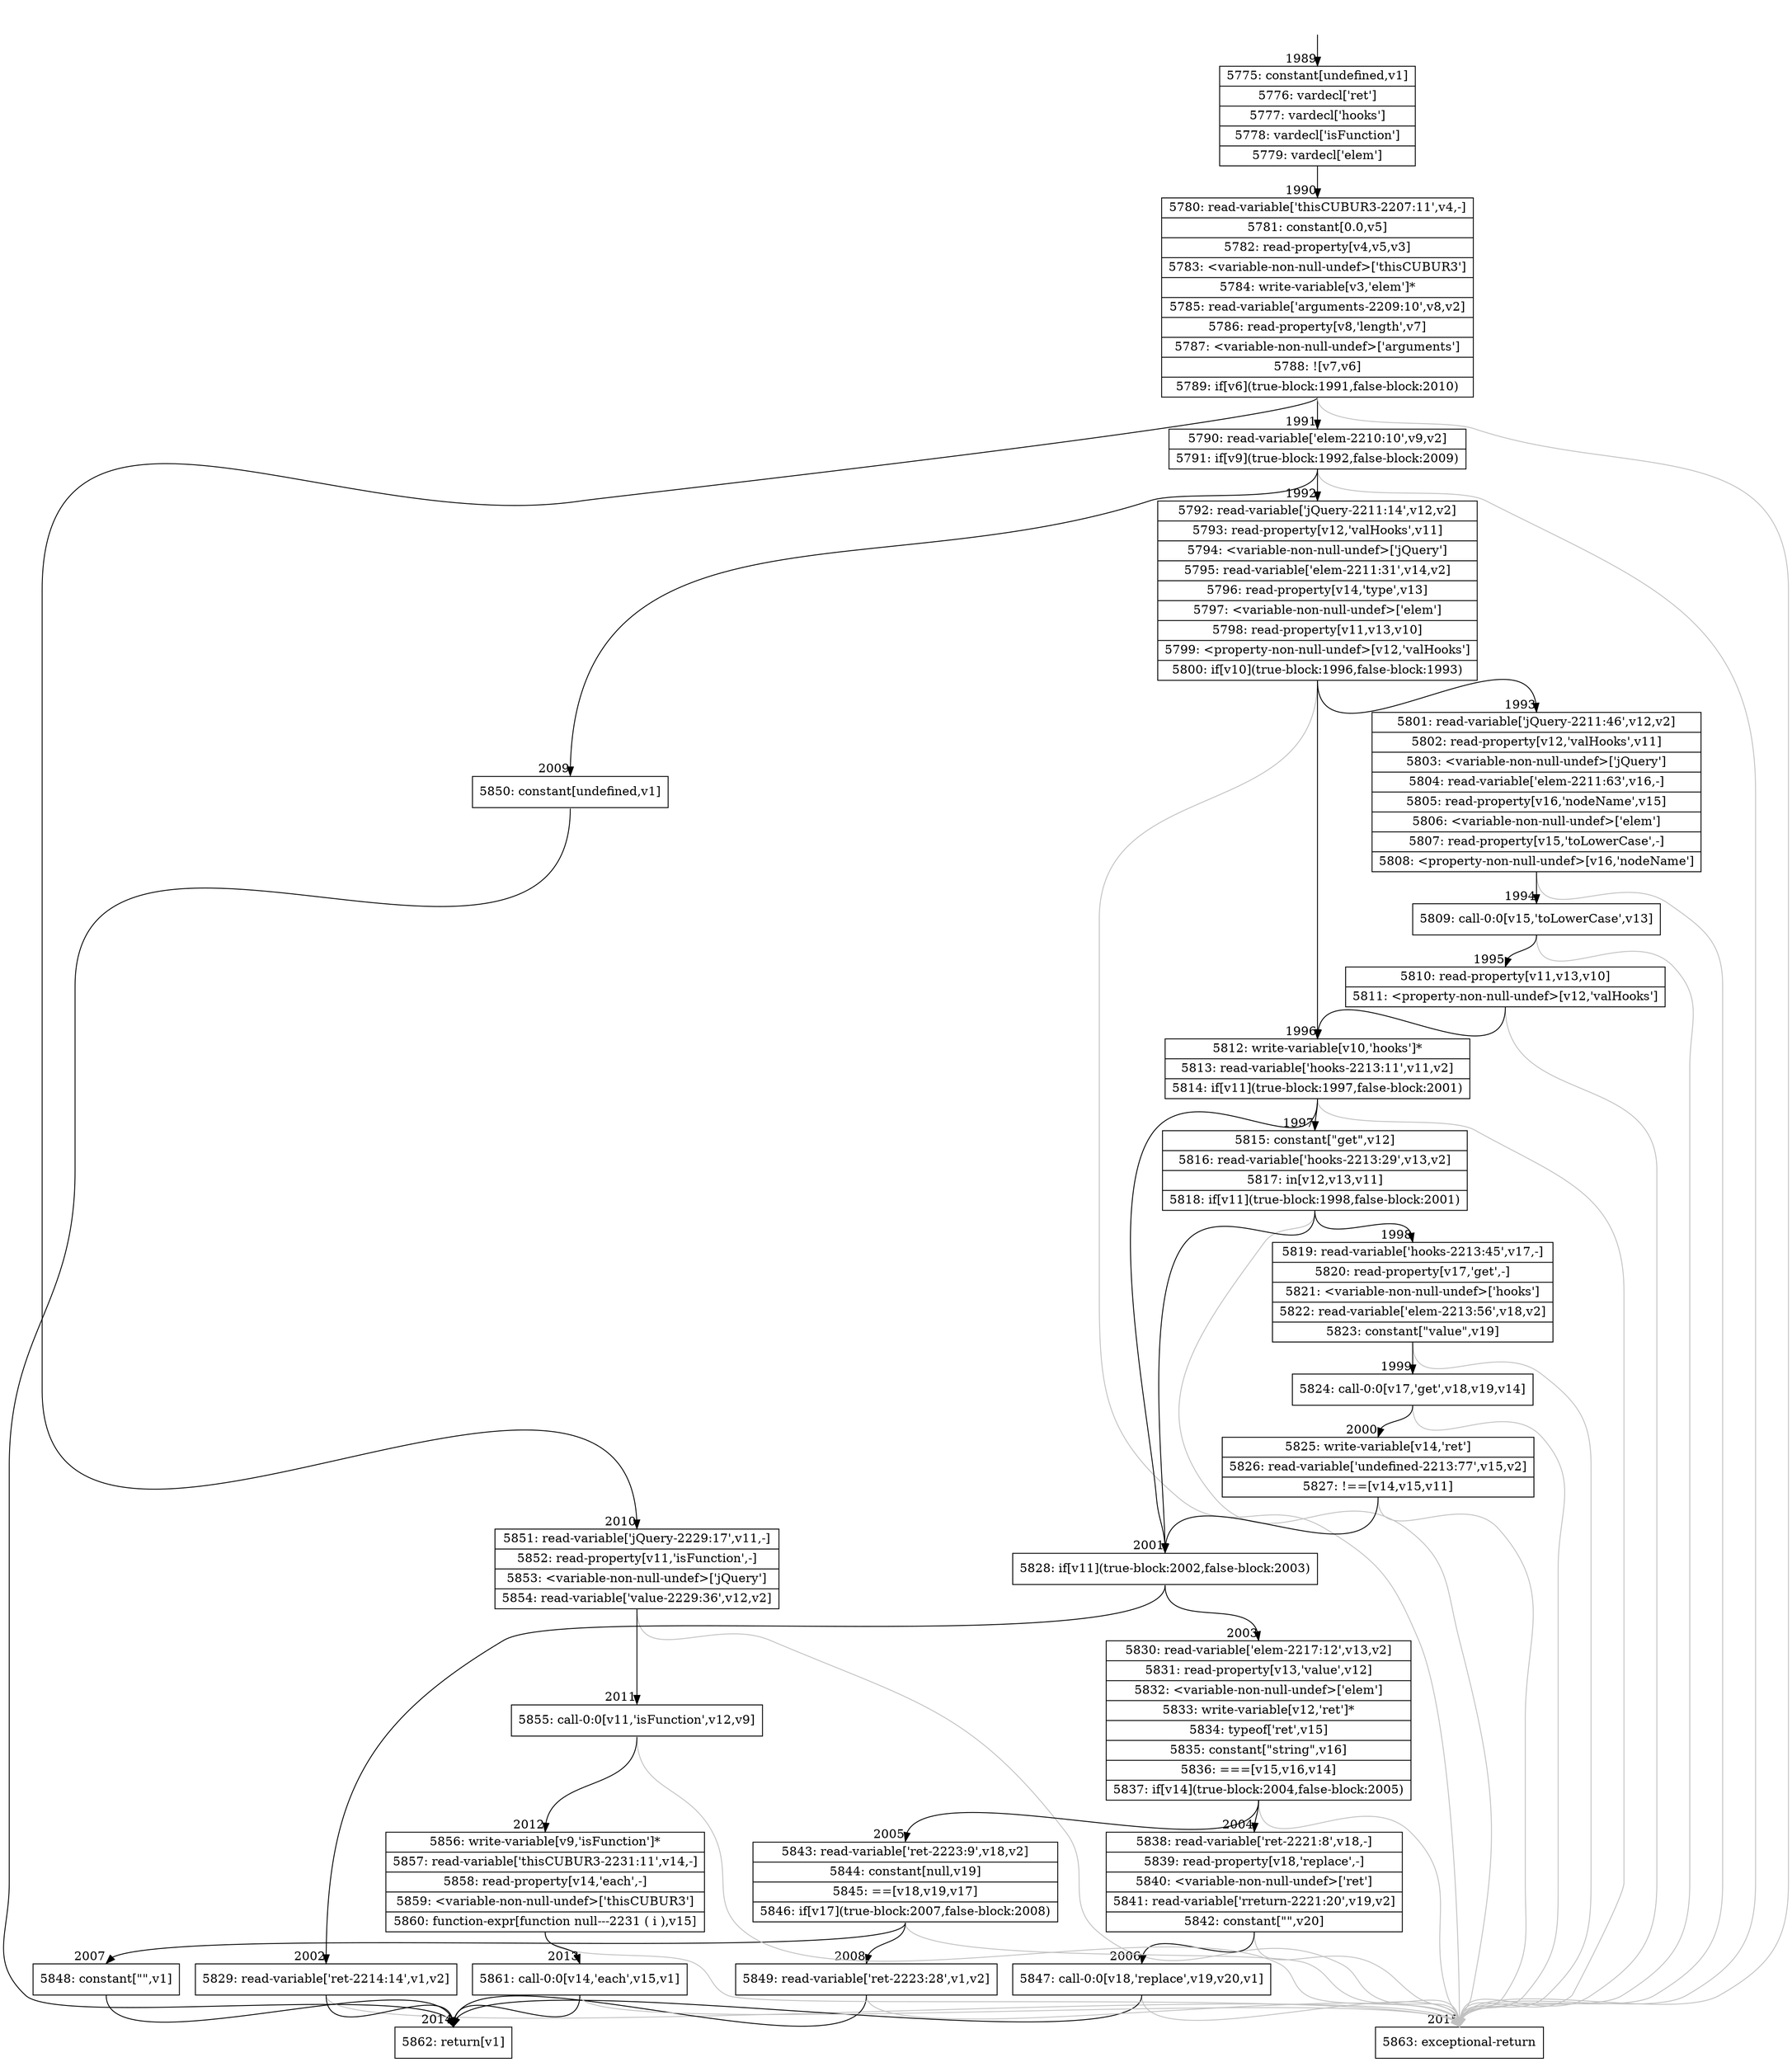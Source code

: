 digraph {
rankdir="TD"
BB_entry137[shape=none,label=""];
BB_entry137 -> BB1989 [tailport=s, headport=n, headlabel="    1989"]
BB1989 [shape=record label="{5775: constant[undefined,v1]|5776: vardecl['ret']|5777: vardecl['hooks']|5778: vardecl['isFunction']|5779: vardecl['elem']}" ] 
BB1989 -> BB1990 [tailport=s, headport=n, headlabel="      1990"]
BB1990 [shape=record label="{5780: read-variable['thisCUBUR3-2207:11',v4,-]|5781: constant[0.0,v5]|5782: read-property[v4,v5,v3]|5783: \<variable-non-null-undef\>['thisCUBUR3']|5784: write-variable[v3,'elem']*|5785: read-variable['arguments-2209:10',v8,v2]|5786: read-property[v8,'length',v7]|5787: \<variable-non-null-undef\>['arguments']|5788: ![v7,v6]|5789: if[v6](true-block:1991,false-block:2010)}" ] 
BB1990 -> BB1991 [tailport=s, headport=n, headlabel="      1991"]
BB1990 -> BB2010 [tailport=s, headport=n, headlabel="      2010"]
BB1990 -> BB2015 [tailport=s, headport=n, color=gray, headlabel="      2015"]
BB1991 [shape=record label="{5790: read-variable['elem-2210:10',v9,v2]|5791: if[v9](true-block:1992,false-block:2009)}" ] 
BB1991 -> BB1992 [tailport=s, headport=n, headlabel="      1992"]
BB1991 -> BB2009 [tailport=s, headport=n, headlabel="      2009"]
BB1991 -> BB2015 [tailport=s, headport=n, color=gray]
BB1992 [shape=record label="{5792: read-variable['jQuery-2211:14',v12,v2]|5793: read-property[v12,'valHooks',v11]|5794: \<variable-non-null-undef\>['jQuery']|5795: read-variable['elem-2211:31',v14,v2]|5796: read-property[v14,'type',v13]|5797: \<variable-non-null-undef\>['elem']|5798: read-property[v11,v13,v10]|5799: \<property-non-null-undef\>[v12,'valHooks']|5800: if[v10](true-block:1996,false-block:1993)}" ] 
BB1992 -> BB1996 [tailport=s, headport=n, headlabel="      1996"]
BB1992 -> BB1993 [tailport=s, headport=n, headlabel="      1993"]
BB1992 -> BB2015 [tailport=s, headport=n, color=gray]
BB1993 [shape=record label="{5801: read-variable['jQuery-2211:46',v12,v2]|5802: read-property[v12,'valHooks',v11]|5803: \<variable-non-null-undef\>['jQuery']|5804: read-variable['elem-2211:63',v16,-]|5805: read-property[v16,'nodeName',v15]|5806: \<variable-non-null-undef\>['elem']|5807: read-property[v15,'toLowerCase',-]|5808: \<property-non-null-undef\>[v16,'nodeName']}" ] 
BB1993 -> BB1994 [tailport=s, headport=n, headlabel="      1994"]
BB1993 -> BB2015 [tailport=s, headport=n, color=gray]
BB1994 [shape=record label="{5809: call-0:0[v15,'toLowerCase',v13]}" ] 
BB1994 -> BB1995 [tailport=s, headport=n, headlabel="      1995"]
BB1994 -> BB2015 [tailport=s, headport=n, color=gray]
BB1995 [shape=record label="{5810: read-property[v11,v13,v10]|5811: \<property-non-null-undef\>[v12,'valHooks']}" ] 
BB1995 -> BB1996 [tailport=s, headport=n]
BB1995 -> BB2015 [tailport=s, headport=n, color=gray]
BB1996 [shape=record label="{5812: write-variable[v10,'hooks']*|5813: read-variable['hooks-2213:11',v11,v2]|5814: if[v11](true-block:1997,false-block:2001)}" ] 
BB1996 -> BB2001 [tailport=s, headport=n, headlabel="      2001"]
BB1996 -> BB1997 [tailport=s, headport=n, headlabel="      1997"]
BB1996 -> BB2015 [tailport=s, headport=n, color=gray]
BB1997 [shape=record label="{5815: constant[\"get\",v12]|5816: read-variable['hooks-2213:29',v13,v2]|5817: in[v12,v13,v11]|5818: if[v11](true-block:1998,false-block:2001)}" ] 
BB1997 -> BB2001 [tailport=s, headport=n]
BB1997 -> BB1998 [tailport=s, headport=n, headlabel="      1998"]
BB1997 -> BB2015 [tailport=s, headport=n, color=gray]
BB1998 [shape=record label="{5819: read-variable['hooks-2213:45',v17,-]|5820: read-property[v17,'get',-]|5821: \<variable-non-null-undef\>['hooks']|5822: read-variable['elem-2213:56',v18,v2]|5823: constant[\"value\",v19]}" ] 
BB1998 -> BB1999 [tailport=s, headport=n, headlabel="      1999"]
BB1998 -> BB2015 [tailport=s, headport=n, color=gray]
BB1999 [shape=record label="{5824: call-0:0[v17,'get',v18,v19,v14]}" ] 
BB1999 -> BB2000 [tailport=s, headport=n, headlabel="      2000"]
BB1999 -> BB2015 [tailport=s, headport=n, color=gray]
BB2000 [shape=record label="{5825: write-variable[v14,'ret']|5826: read-variable['undefined-2213:77',v15,v2]|5827: !==[v14,v15,v11]}" ] 
BB2000 -> BB2001 [tailport=s, headport=n]
BB2000 -> BB2015 [tailport=s, headport=n, color=gray]
BB2001 [shape=record label="{5828: if[v11](true-block:2002,false-block:2003)}" ] 
BB2001 -> BB2002 [tailport=s, headport=n, headlabel="      2002"]
BB2001 -> BB2003 [tailport=s, headport=n, headlabel="      2003"]
BB2002 [shape=record label="{5829: read-variable['ret-2214:14',v1,v2]}" ] 
BB2002 -> BB2014 [tailport=s, headport=n, headlabel="      2014"]
BB2002 -> BB2015 [tailport=s, headport=n, color=gray]
BB2003 [shape=record label="{5830: read-variable['elem-2217:12',v13,v2]|5831: read-property[v13,'value',v12]|5832: \<variable-non-null-undef\>['elem']|5833: write-variable[v12,'ret']*|5834: typeof['ret',v15]|5835: constant[\"string\",v16]|5836: ===[v15,v16,v14]|5837: if[v14](true-block:2004,false-block:2005)}" ] 
BB2003 -> BB2004 [tailport=s, headport=n, headlabel="      2004"]
BB2003 -> BB2005 [tailport=s, headport=n, headlabel="      2005"]
BB2003 -> BB2015 [tailport=s, headport=n, color=gray]
BB2004 [shape=record label="{5838: read-variable['ret-2221:8',v18,-]|5839: read-property[v18,'replace',-]|5840: \<variable-non-null-undef\>['ret']|5841: read-variable['rreturn-2221:20',v19,v2]|5842: constant[\"\",v20]}" ] 
BB2004 -> BB2006 [tailport=s, headport=n, headlabel="      2006"]
BB2004 -> BB2015 [tailport=s, headport=n, color=gray]
BB2005 [shape=record label="{5843: read-variable['ret-2223:9',v18,v2]|5844: constant[null,v19]|5845: ==[v18,v19,v17]|5846: if[v17](true-block:2007,false-block:2008)}" ] 
BB2005 -> BB2007 [tailport=s, headport=n, headlabel="      2007"]
BB2005 -> BB2008 [tailport=s, headport=n, headlabel="      2008"]
BB2005 -> BB2015 [tailport=s, headport=n, color=gray]
BB2006 [shape=record label="{5847: call-0:0[v18,'replace',v19,v20,v1]}" ] 
BB2006 -> BB2014 [tailport=s, headport=n]
BB2006 -> BB2015 [tailport=s, headport=n, color=gray]
BB2007 [shape=record label="{5848: constant[\"\",v1]}" ] 
BB2007 -> BB2014 [tailport=s, headport=n]
BB2008 [shape=record label="{5849: read-variable['ret-2223:28',v1,v2]}" ] 
BB2008 -> BB2014 [tailport=s, headport=n]
BB2008 -> BB2015 [tailport=s, headport=n, color=gray]
BB2009 [shape=record label="{5850: constant[undefined,v1]}" ] 
BB2009 -> BB2014 [tailport=s, headport=n]
BB2010 [shape=record label="{5851: read-variable['jQuery-2229:17',v11,-]|5852: read-property[v11,'isFunction',-]|5853: \<variable-non-null-undef\>['jQuery']|5854: read-variable['value-2229:36',v12,v2]}" ] 
BB2010 -> BB2011 [tailport=s, headport=n, headlabel="      2011"]
BB2010 -> BB2015 [tailport=s, headport=n, color=gray]
BB2011 [shape=record label="{5855: call-0:0[v11,'isFunction',v12,v9]}" ] 
BB2011 -> BB2012 [tailport=s, headport=n, headlabel="      2012"]
BB2011 -> BB2015 [tailport=s, headport=n, color=gray]
BB2012 [shape=record label="{5856: write-variable[v9,'isFunction']*|5857: read-variable['thisCUBUR3-2231:11',v14,-]|5858: read-property[v14,'each',-]|5859: \<variable-non-null-undef\>['thisCUBUR3']|5860: function-expr[function null---2231 ( i ),v15]}" ] 
BB2012 -> BB2013 [tailport=s, headport=n, headlabel="      2013"]
BB2012 -> BB2015 [tailport=s, headport=n, color=gray]
BB2013 [shape=record label="{5861: call-0:0[v14,'each',v15,v1]}" ] 
BB2013 -> BB2014 [tailport=s, headport=n]
BB2013 -> BB2015 [tailport=s, headport=n, color=gray]
BB2014 [shape=record label="{5862: return[v1]}" ] 
BB2015 [shape=record label="{5863: exceptional-return}" ] 
}
